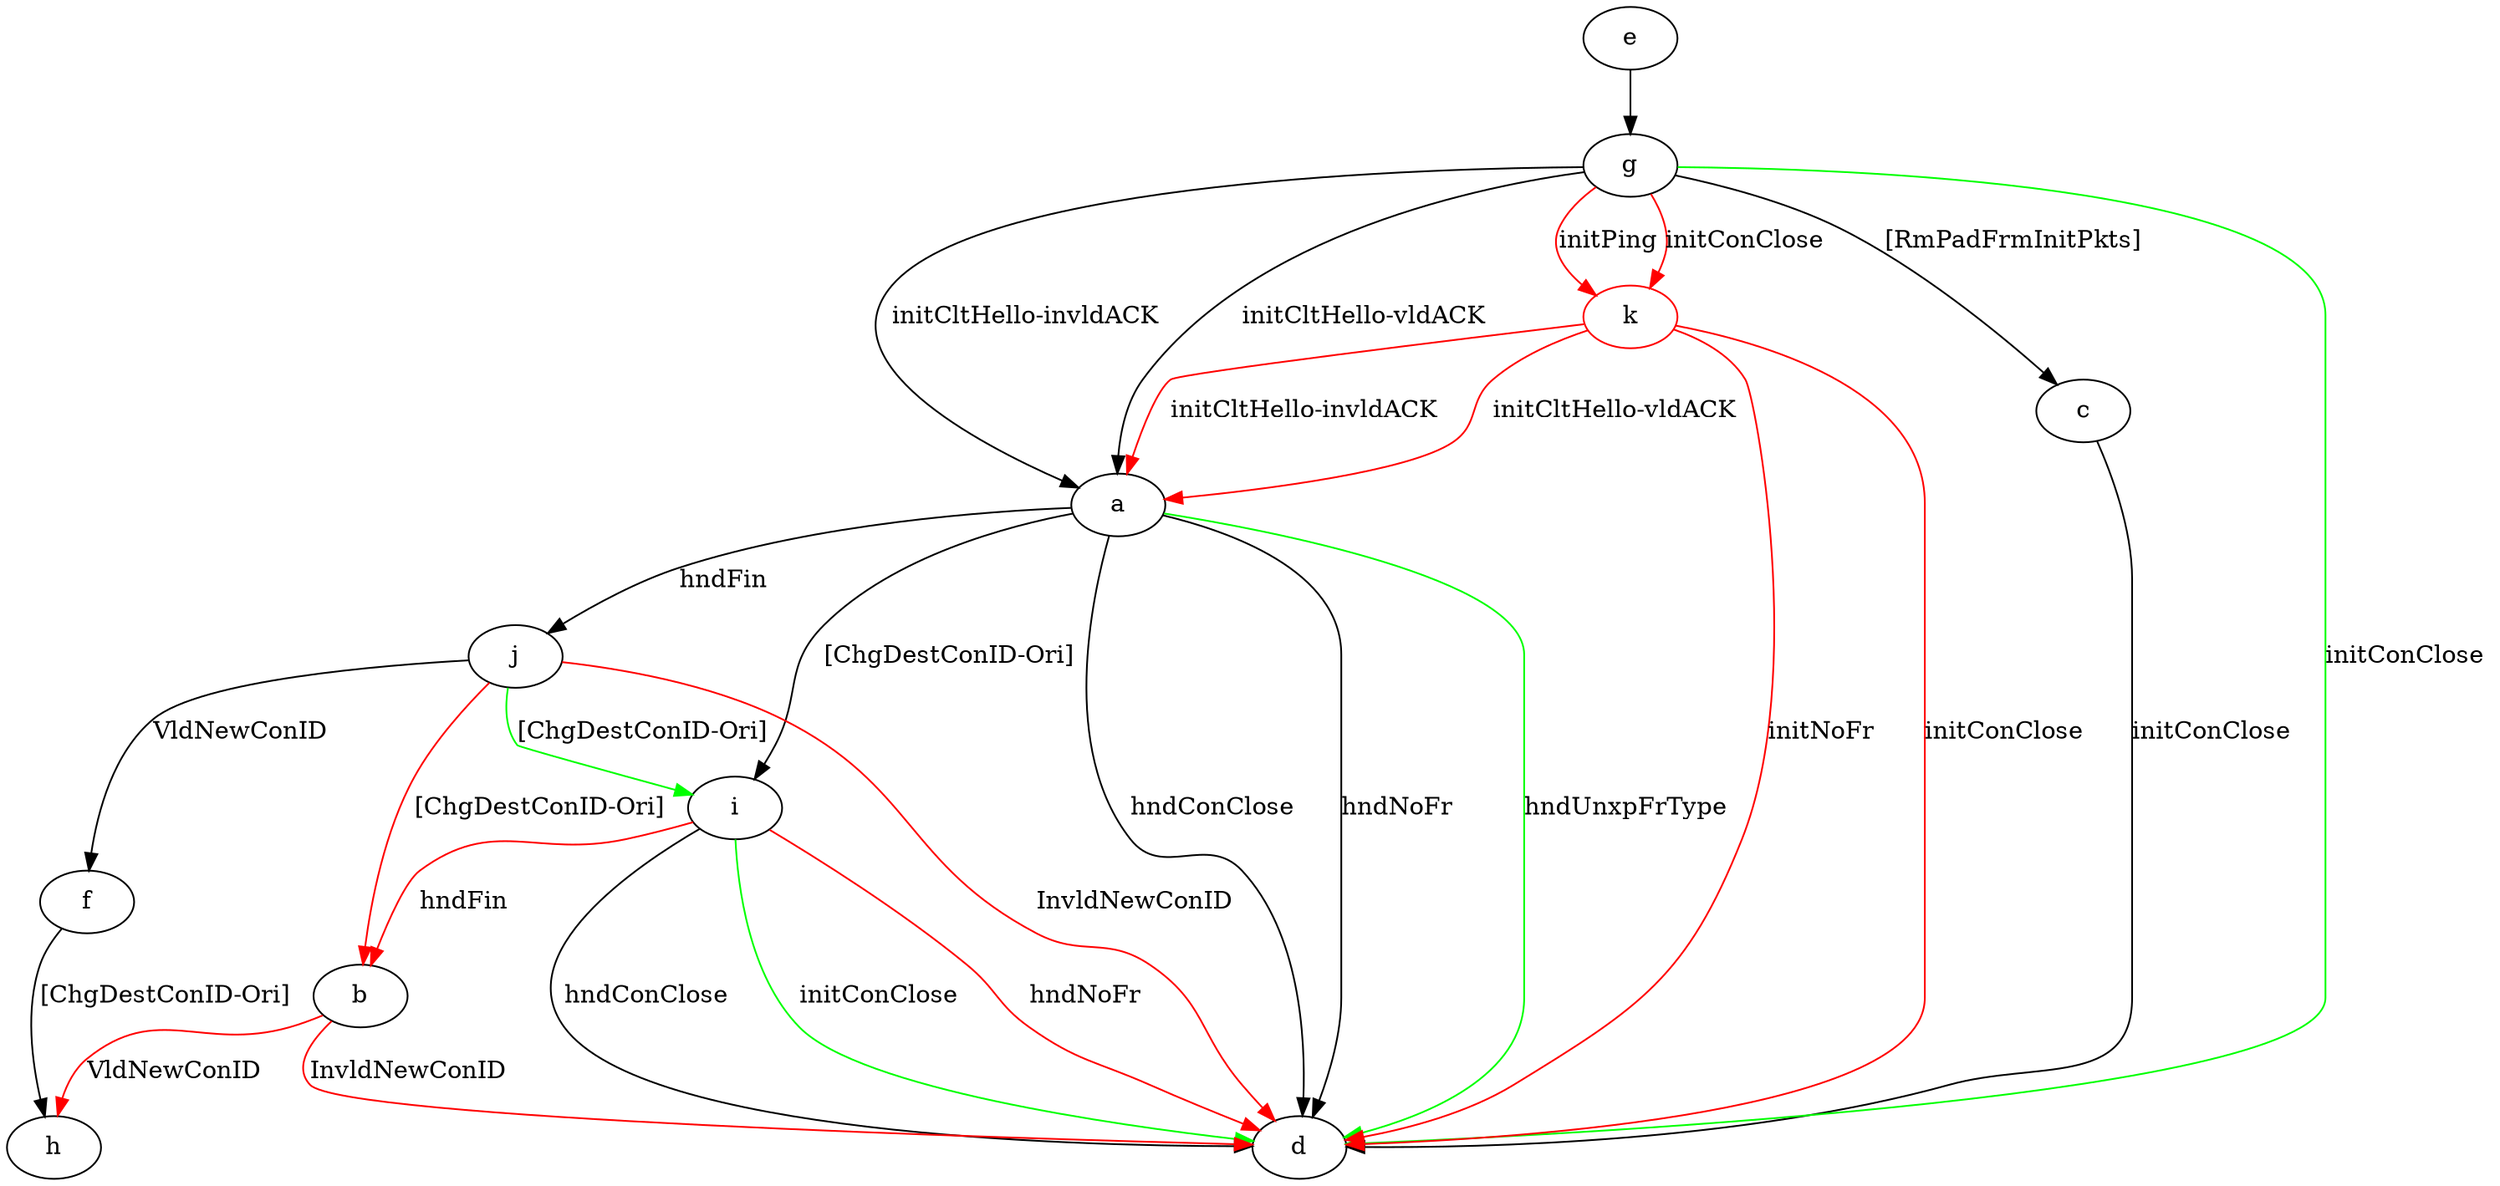 digraph "" {
	a -> d	[key=0,
		label="hndConClose "];
	a -> d	[key=1,
		label="hndNoFr "];
	a -> d	[key=2,
		color=green,
		label="hndUnxpFrType "];
	a -> i	[key=0,
		label="[ChgDestConID-Ori] "];
	a -> j	[key=0,
		label="hndFin "];
	b -> d	[key=0,
		color=red,
		label="InvldNewConID "];
	b -> h	[key=0,
		color=red,
		label="VldNewConID "];
	c -> d	[key=0,
		label="initConClose "];
	e -> g	[key=0];
	f -> h	[key=0,
		label="[ChgDestConID-Ori] "];
	g -> a	[key=0,
		label="initCltHello-vldACK "];
	g -> a	[key=1,
		label="initCltHello-invldACK "];
	g -> c	[key=0,
		label="[RmPadFrmInitPkts] "];
	g -> d	[key=0,
		color=green,
		label="initConClose "];
	k	[color=red];
	g -> k	[key=0,
		color=red,
		label="initPing "];
	g -> k	[key=1,
		color=red,
		label="initConClose "];
	i -> b	[key=0,
		color=red,
		label="hndFin "];
	i -> d	[key=0,
		label="hndConClose "];
	i -> d	[key=1,
		color=green,
		label="initConClose "];
	i -> d	[key=2,
		color=red,
		label="hndNoFr "];
	j -> b	[key=0,
		color=red,
		label="[ChgDestConID-Ori] "];
	j -> d	[key=0,
		color=red,
		label="InvldNewConID "];
	j -> f	[key=0,
		label="VldNewConID "];
	j -> i	[key=0,
		color=green,
		label="[ChgDestConID-Ori] "];
	k -> a	[key=0,
		color=red,
		label="initCltHello-vldACK "];
	k -> a	[key=1,
		color=red,
		label="initCltHello-invldACK "];
	k -> d	[key=0,
		color=red,
		label="initConClose "];
	k -> d	[key=1,
		color=red,
		label="initNoFr "];
}
